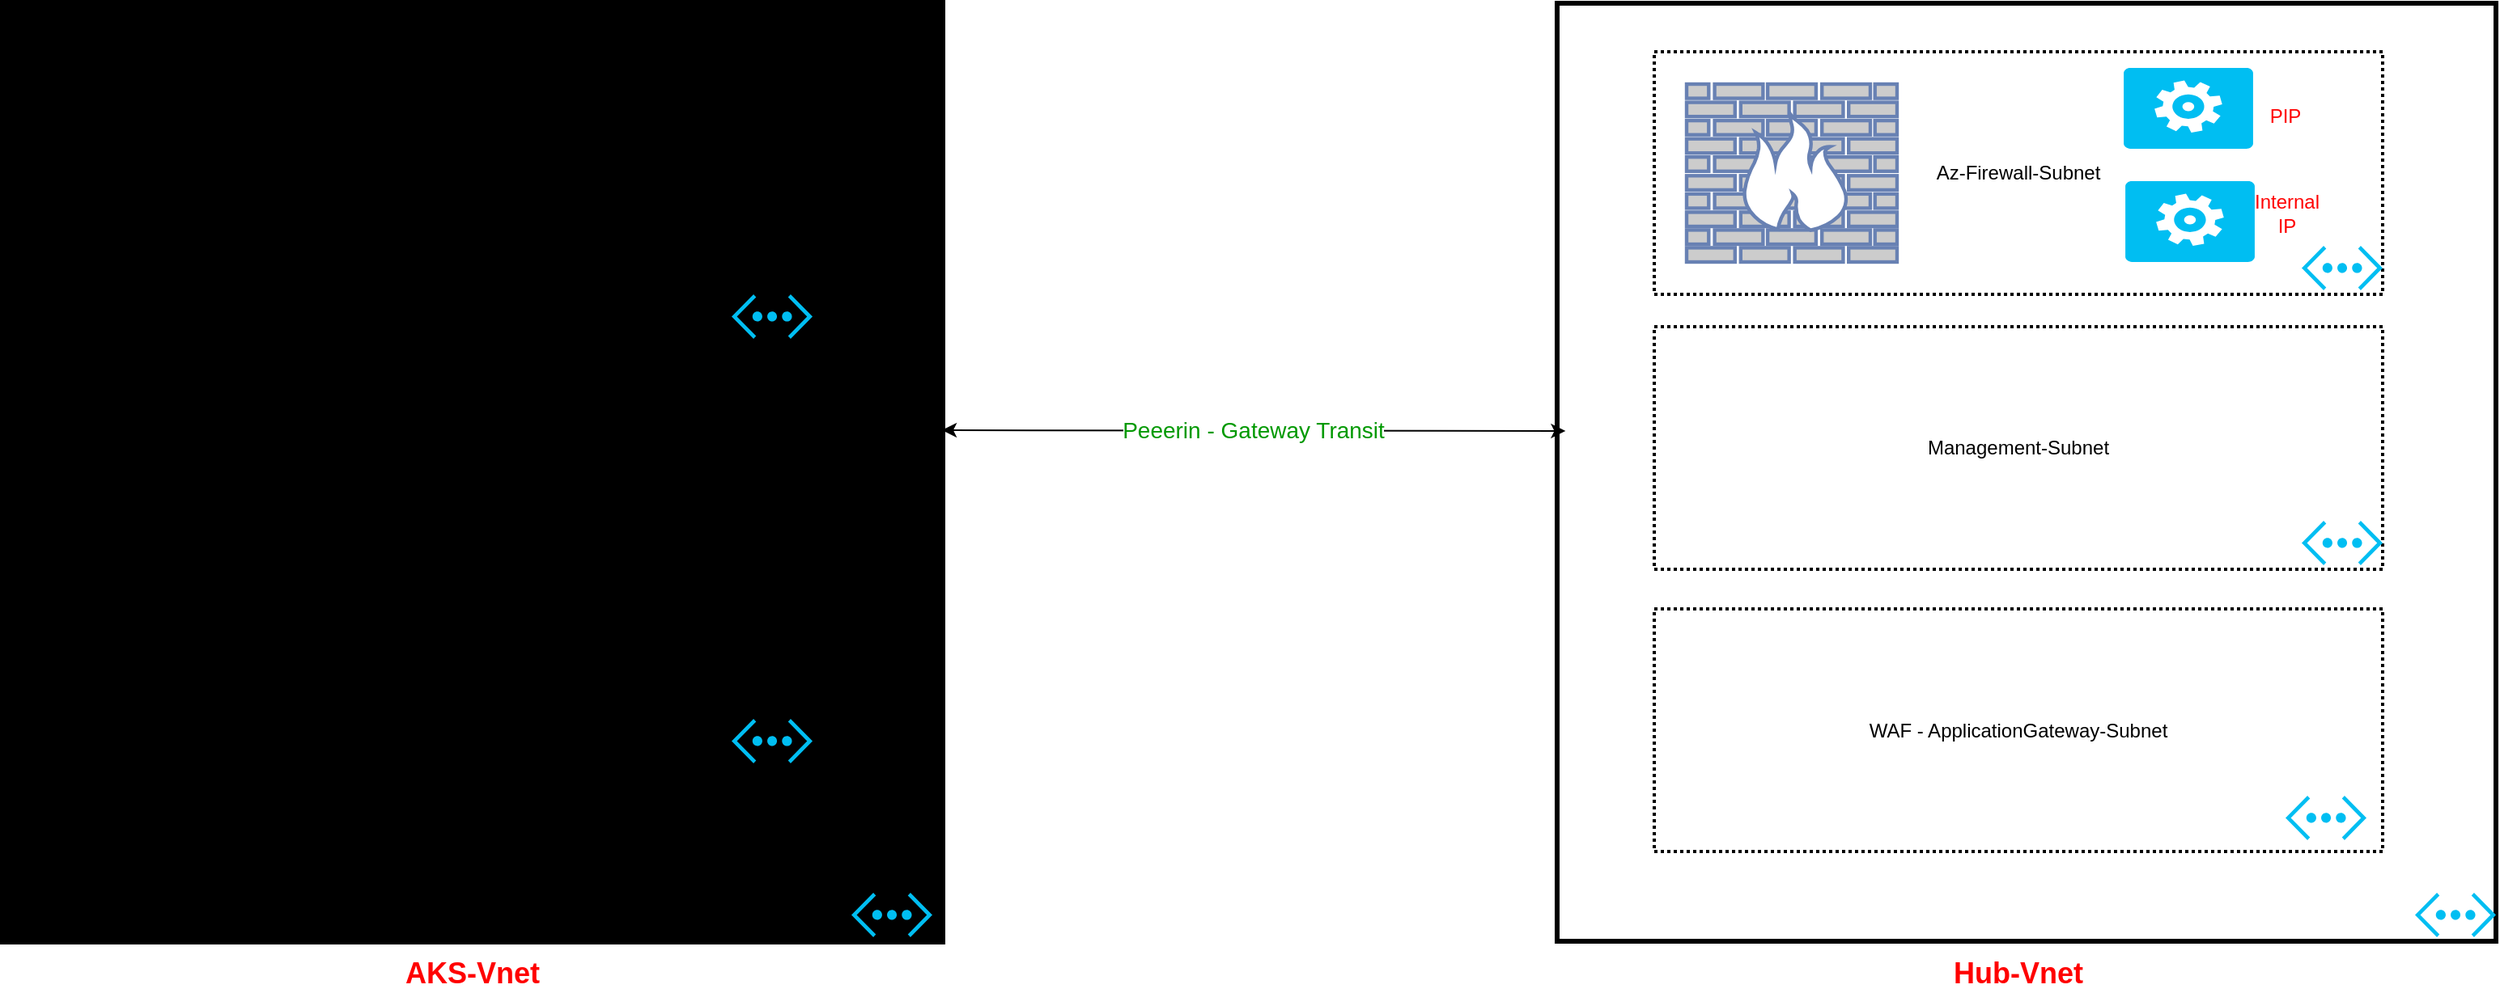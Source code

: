 <mxfile version="13.1.3">
    <diagram id="6hGFLwfOUW9BJ-s0fimq" name="Page-1">
        <mxGraphModel dx="2176" dy="524" grid="1" gridSize="10" guides="1" tooltips="1" connect="1" arrows="1" fold="1" page="1" pageScale="1" pageWidth="827" pageHeight="1169" math="0" shadow="0">
            <root>
                <mxCell id="0"/>
                <mxCell id="1" parent="0"/>
                <mxCell id="2" value="" style="whiteSpace=wrap;html=1;aspect=fixed;fontColor=#FF0000;strokeWidth=3;" vertex="1" parent="1">
                    <mxGeometry x="850" y="60" width="580" height="580" as="geometry"/>
                </mxCell>
                <mxCell id="5" value="Az-Firewall-Subnet" style="rounded=0;whiteSpace=wrap;html=1;dashed=1;dashPattern=1 1;strokeWidth=2;fillColor=none;gradientColor=#ffffff;" vertex="1" parent="1">
                    <mxGeometry x="910" y="90" width="450" height="150" as="geometry"/>
                </mxCell>
                <mxCell id="6" value="Management-Subnet" style="rounded=0;whiteSpace=wrap;html=1;dashed=1;dashPattern=1 1;strokeWidth=2;fillColor=none;gradientColor=#ffffff;" vertex="1" parent="1">
                    <mxGeometry x="910" y="260" width="450" height="150" as="geometry"/>
                </mxCell>
                <mxCell id="7" value="WAF - ApplicationGateway-Subnet" style="rounded=0;whiteSpace=wrap;html=1;dashed=1;dashPattern=1 1;strokeWidth=2;fillColor=none;gradientColor=#ffffff;" vertex="1" parent="1">
                    <mxGeometry x="910" y="434.5" width="450" height="150" as="geometry"/>
                </mxCell>
                <mxCell id="8" value="&lt;b&gt;&lt;font style=&quot;font-size: 18px&quot;&gt;Hub-Vnet&lt;/font&gt;&lt;/b&gt;" style="text;html=1;strokeColor=none;fillColor=none;align=center;verticalAlign=middle;whiteSpace=wrap;rounded=0;dashed=1;dashPattern=1 1;fontColor=#FF0000;" vertex="1" parent="1">
                    <mxGeometry x="885" y="650" width="500" height="20" as="geometry"/>
                </mxCell>
                <mxCell id="9" value="" style="whiteSpace=wrap;html=1;aspect=fixed;strokeWidth=4;fillColor=#000000;gradientColor=none;fontColor=#FF0000;" vertex="1" parent="1">
                    <mxGeometry x="-110" y="60" width="580" height="580" as="geometry"/>
                </mxCell>
                <mxCell id="10" value="&lt;b&gt;&lt;font style=&quot;font-size: 18px&quot;&gt;AKS-Vnet&lt;/font&gt;&lt;/b&gt;" style="text;html=1;strokeColor=none;fillColor=none;align=center;verticalAlign=middle;whiteSpace=wrap;rounded=0;dashed=1;dashPattern=1 1;fontColor=#FF0000;" vertex="1" parent="1">
                    <mxGeometry x="-70" y="650" width="500" height="20" as="geometry"/>
                </mxCell>
                <mxCell id="11" value="AKS-Default-Subnet" style="rounded=0;whiteSpace=wrap;html=1;dashed=1;dashPattern=1 1;strokeWidth=2;fillColor=none;gradientColor=#ffffff;" vertex="1" parent="1">
                    <mxGeometry x="-60" y="120" width="450" height="150" as="geometry"/>
                </mxCell>
                <mxCell id="12" value="AKS-Ingress-Subnet" style="rounded=0;whiteSpace=wrap;html=1;dashed=1;dashPattern=1 1;strokeWidth=2;fillColor=none;gradientColor=#ffffff;" vertex="1" parent="1">
                    <mxGeometry x="-60" y="380" width="450" height="150" as="geometry"/>
                </mxCell>
                <mxCell id="13" value="&lt;font style=&quot;font-size: 14px&quot; color=&quot;#009900&quot;&gt;Peeerin - Gateway Transit&lt;/font&gt;" style="endArrow=classic;startArrow=classic;html=1;fontColor=#FF0000;entryX=0.009;entryY=0.456;entryDx=0;entryDy=0;entryPerimeter=0;" edge="1" parent="1" target="2">
                    <mxGeometry width="50" height="50" relative="1" as="geometry">
                        <mxPoint x="470" y="324" as="sourcePoint"/>
                        <mxPoint x="600" y="240" as="targetPoint"/>
                    </mxGeometry>
                </mxCell>
                <mxCell id="14" value="" style="fontColor=#0066CC;verticalAlign=top;verticalLabelPosition=bottom;labelPosition=center;align=center;html=1;outlineConnect=0;fillColor=#CCCCCC;strokeColor=#6881B3;gradientColor=none;gradientDirection=north;strokeWidth=2;shape=mxgraph.networks.firewall;" vertex="1" parent="1">
                    <mxGeometry x="930" y="110" width="130" height="110" as="geometry"/>
                </mxCell>
                <mxCell id="15" value="" style="verticalLabelPosition=bottom;html=1;verticalAlign=top;align=center;strokeColor=none;fillColor=#00BEF2;shape=mxgraph.azure.virtual_network;pointerEvents=1;fontColor=#FF0000;" vertex="1" parent="1">
                    <mxGeometry x="340" y="502.5" width="50" height="27.5" as="geometry"/>
                </mxCell>
                <mxCell id="16" value="" style="verticalLabelPosition=bottom;html=1;verticalAlign=top;align=center;strokeColor=none;fillColor=#00BEF2;shape=mxgraph.azure.virtual_network;pointerEvents=1;fontColor=#FF0000;" vertex="1" parent="1">
                    <mxGeometry x="340" y="240" width="50" height="27.5" as="geometry"/>
                </mxCell>
                <mxCell id="17" value="" style="verticalLabelPosition=bottom;html=1;verticalAlign=top;align=center;strokeColor=none;fillColor=#00BEF2;shape=mxgraph.azure.virtual_network;pointerEvents=1;fontColor=#FF0000;" vertex="1" parent="1">
                    <mxGeometry x="1300" y="550" width="50" height="27.5" as="geometry"/>
                </mxCell>
                <mxCell id="18" value="" style="verticalLabelPosition=bottom;html=1;verticalAlign=top;align=center;strokeColor=none;fillColor=#00BEF2;shape=mxgraph.azure.virtual_network;pointerEvents=1;fontColor=#FF0000;" vertex="1" parent="1">
                    <mxGeometry x="1310" y="380" width="50" height="27.5" as="geometry"/>
                </mxCell>
                <mxCell id="19" value="" style="verticalLabelPosition=bottom;html=1;verticalAlign=top;align=center;strokeColor=none;fillColor=#00BEF2;shape=mxgraph.azure.virtual_network;pointerEvents=1;fontColor=#FF0000;" vertex="1" parent="1">
                    <mxGeometry x="1310" y="210" width="50" height="27.5" as="geometry"/>
                </mxCell>
                <mxCell id="20" value="" style="verticalLabelPosition=bottom;html=1;verticalAlign=top;align=center;strokeColor=none;fillColor=#00BEF2;shape=mxgraph.azure.virtual_network;pointerEvents=1;fontColor=#FF0000;" vertex="1" parent="1">
                    <mxGeometry x="414" y="610" width="50" height="27.5" as="geometry"/>
                </mxCell>
                <mxCell id="21" value="" style="verticalLabelPosition=bottom;html=1;verticalAlign=top;align=center;strokeColor=none;fillColor=#00BEF2;shape=mxgraph.azure.virtual_network;pointerEvents=1;fontColor=#FF0000;" vertex="1" parent="1">
                    <mxGeometry x="1380" y="610" width="50" height="27.5" as="geometry"/>
                </mxCell>
                <mxCell id="22" value="" style="verticalLabelPosition=bottom;html=1;verticalAlign=top;align=center;strokeColor=none;fillColor=#00BEF2;shape=mxgraph.azure.worker_role;fontColor=#FF0000;" vertex="1" parent="1">
                    <mxGeometry x="1200" y="100" width="80" height="50" as="geometry"/>
                </mxCell>
                <mxCell id="23" value="" style="verticalLabelPosition=bottom;html=1;verticalAlign=top;align=center;strokeColor=none;fillColor=#00BEF2;shape=mxgraph.azure.worker_role;fontColor=#FF0000;" vertex="1" parent="1">
                    <mxGeometry x="1201" y="170" width="80" height="50" as="geometry"/>
                </mxCell>
                <mxCell id="24" value="PIP" style="text;html=1;strokeColor=none;fillColor=none;align=center;verticalAlign=middle;whiteSpace=wrap;rounded=0;fontColor=#FF0000;" vertex="1" parent="1">
                    <mxGeometry x="1280" y="120" width="40" height="20" as="geometry"/>
                </mxCell>
                <mxCell id="25" value="Internal IP" style="text;html=1;strokeColor=none;fillColor=none;align=center;verticalAlign=middle;whiteSpace=wrap;rounded=0;fontColor=#FF0000;" vertex="1" parent="1">
                    <mxGeometry x="1281" y="180" width="40" height="20" as="geometry"/>
                </mxCell>
            </root>
        </mxGraphModel>
    </diagram>
</mxfile>